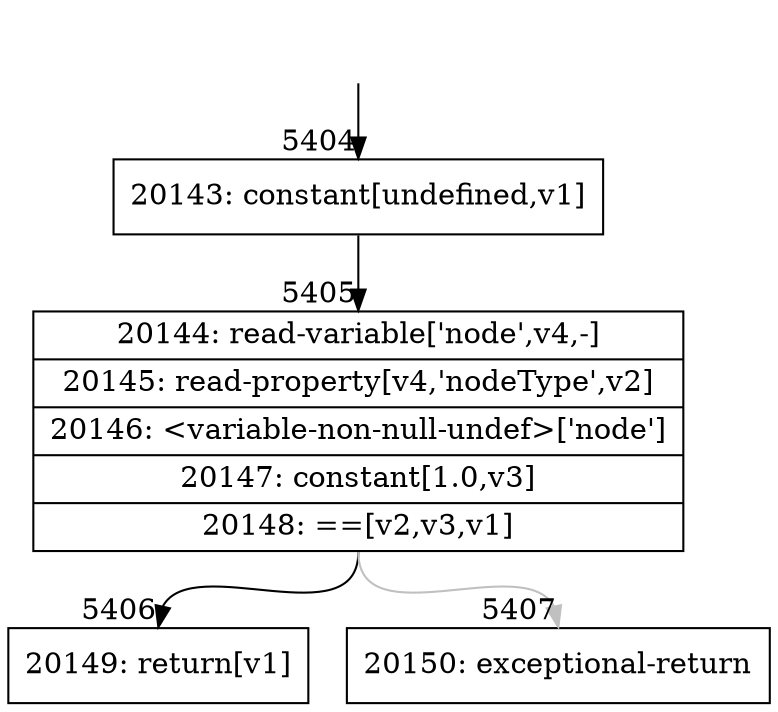 digraph {
rankdir="TD"
BB_entry373[shape=none,label=""];
BB_entry373 -> BB5404 [tailport=s, headport=n, headlabel="    5404"]
BB5404 [shape=record label="{20143: constant[undefined,v1]}" ] 
BB5404 -> BB5405 [tailport=s, headport=n, headlabel="      5405"]
BB5405 [shape=record label="{20144: read-variable['node',v4,-]|20145: read-property[v4,'nodeType',v2]|20146: \<variable-non-null-undef\>['node']|20147: constant[1.0,v3]|20148: ==[v2,v3,v1]}" ] 
BB5405 -> BB5406 [tailport=s, headport=n, headlabel="      5406"]
BB5405 -> BB5407 [tailport=s, headport=n, color=gray, headlabel="      5407"]
BB5406 [shape=record label="{20149: return[v1]}" ] 
BB5407 [shape=record label="{20150: exceptional-return}" ] 
//#$~ 3795
}
